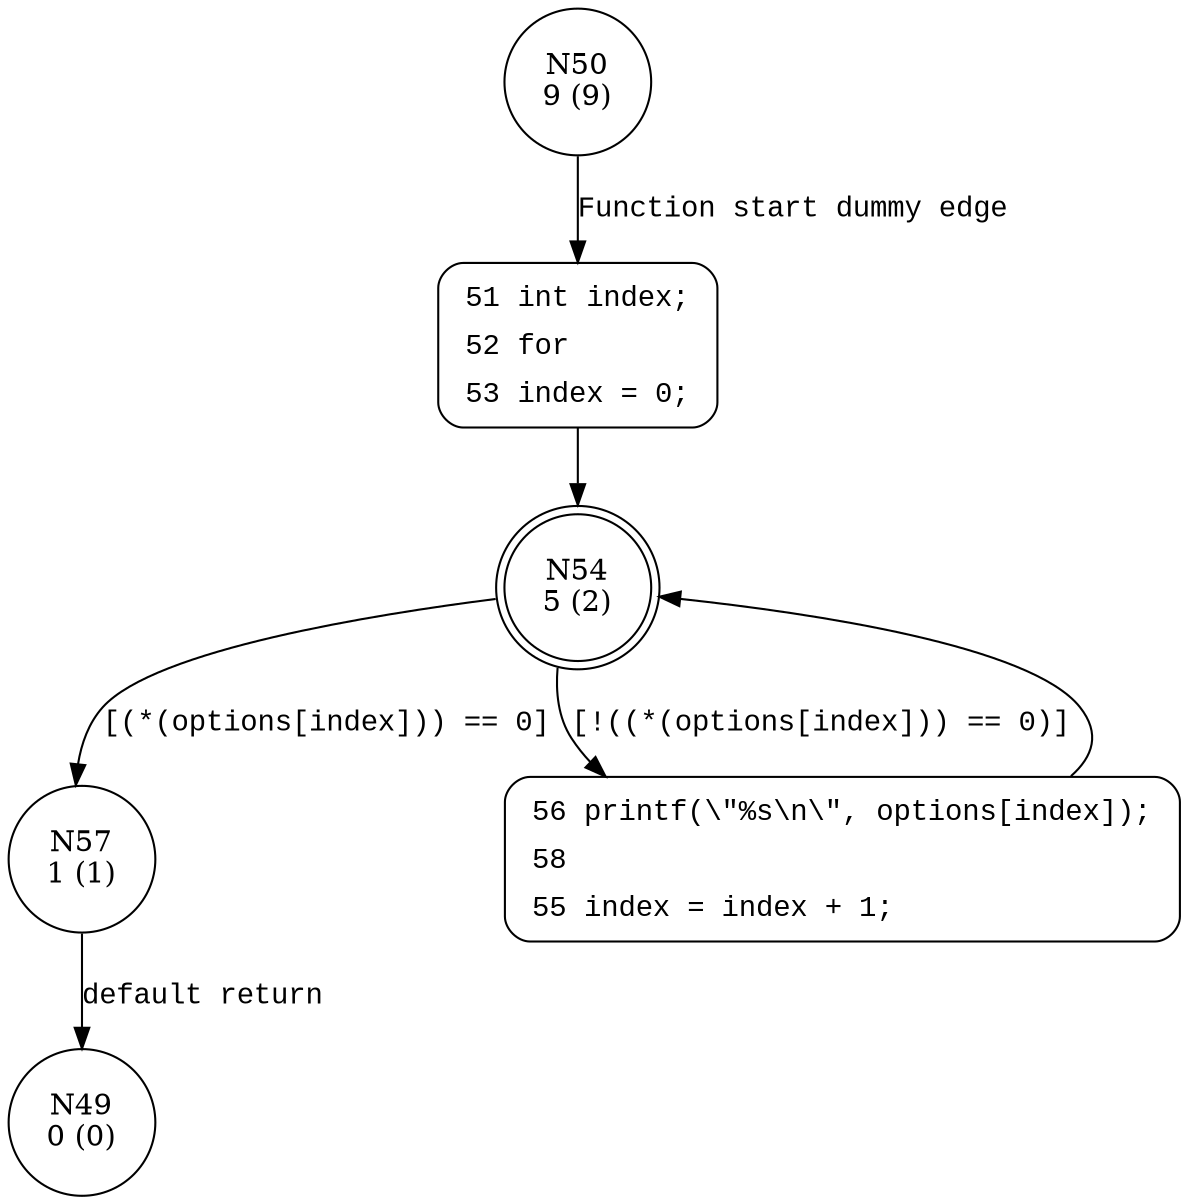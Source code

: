 digraph gennames_iprint_usage_message {
50 [shape="circle" label="N50\n9 (9)"]
51 [shape="circle" label="N51\n8 (8)"]
54 [shape="doublecircle" label="N54\n5 (2)"]
57 [shape="circle" label="N57\n1 (1)"]
56 [shape="circle" label="N56\n4 (7)"]
49 [shape="circle" label="N49\n0 (0)"]
51 [style="filled,bold" penwidth="1" fillcolor="white" fontname="Courier New" shape="Mrecord" label=<<table border="0" cellborder="0" cellpadding="3" bgcolor="white"><tr><td align="right">51</td><td align="left">int index;</td></tr><tr><td align="right">52</td><td align="left">for</td></tr><tr><td align="right">53</td><td align="left">index = 0;</td></tr></table>>]
51 -> 54[label=""]
56 [style="filled,bold" penwidth="1" fillcolor="white" fontname="Courier New" shape="Mrecord" label=<<table border="0" cellborder="0" cellpadding="3" bgcolor="white"><tr><td align="right">56</td><td align="left">printf(\"%s\n\", options[index]);</td></tr><tr><td align="right">58</td><td align="left"></td></tr><tr><td align="right">55</td><td align="left">index = index + 1;</td></tr></table>>]
56 -> 54[label=""]
50 -> 51 [label="Function start dummy edge" fontname="Courier New"]
54 -> 57 [label="[(*(options[index])) == 0]" fontname="Courier New"]
54 -> 56 [label="[!((*(options[index])) == 0)]" fontname="Courier New"]
57 -> 49 [label="default return" fontname="Courier New"]
}